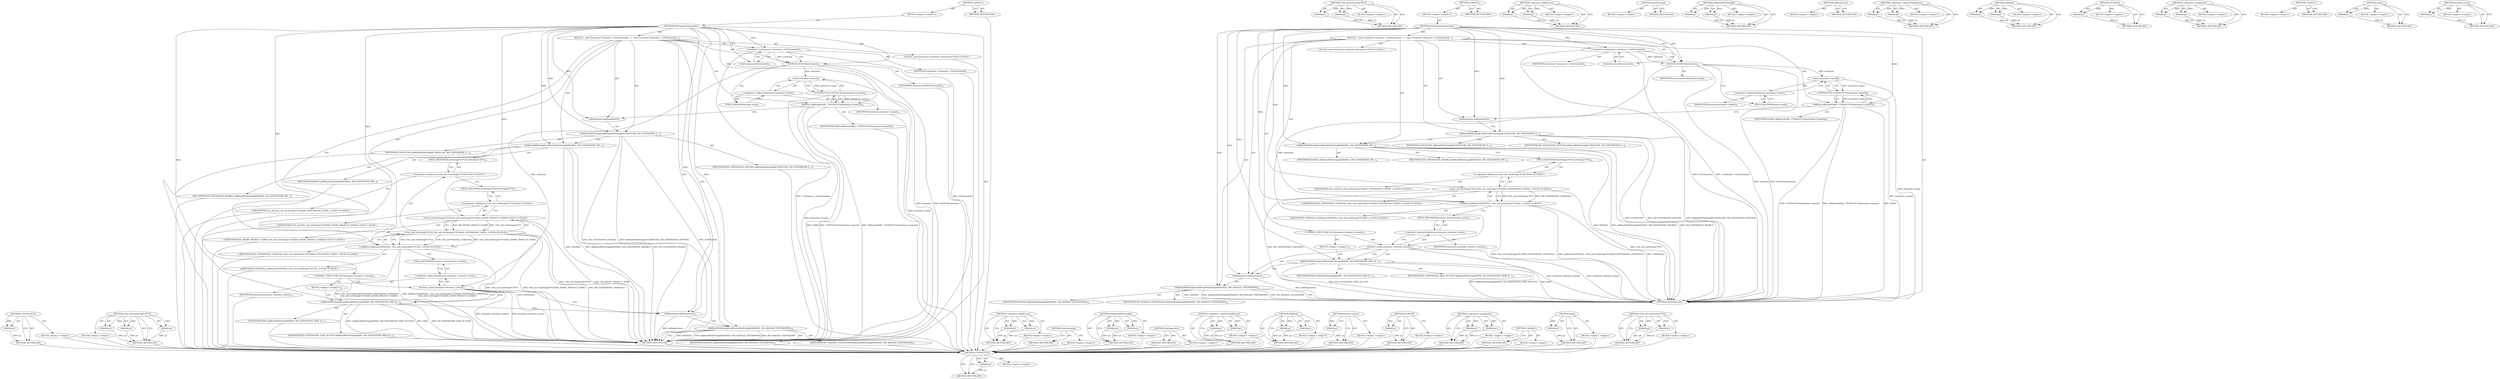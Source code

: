 digraph "browser_action" {
vulnerable_91 [label=<(METHOD,UTF8ToUTF16)>];
vulnerable_92 [label=<(PARAM,p1)>];
vulnerable_93 [label=<(BLOCK,&lt;empty&gt;,&lt;empty&gt;)>];
vulnerable_94 [label=<(METHOD_RETURN,ANY)>];
vulnerable_112 [label=<(METHOD,l10n_util.GetStringFUTF16)>];
vulnerable_113 [label=<(PARAM,p1)>];
vulnerable_114 [label=<(PARAM,p2)>];
vulnerable_115 [label=<(PARAM,p3)>];
vulnerable_116 [label=<(BLOCK,&lt;empty&gt;,&lt;empty&gt;)>];
vulnerable_117 [label=<(METHOD_RETURN,ANY)>];
vulnerable_6 [label=<(METHOD,&lt;global&gt;)<SUB>1</SUB>>];
vulnerable_7 [label=<(BLOCK,&lt;empty&gt;,&lt;empty&gt;)<SUB>1</SUB>>];
vulnerable_8 [label=<(METHOD,InitCommonCommands)<SUB>1</SUB>>];
vulnerable_9 [label=<(BLOCK,{
  const Extension* extension = GetExtension()...,{
  const Extension* extension = GetExtension()...)<SUB>1</SUB>>];
vulnerable_10 [label="<(LOCAL,const Extension* extension: Extension*)<SUB>2</SUB>>"];
vulnerable_11 [label=<(&lt;operator&gt;.assignment,* extension = GetExtension())<SUB>2</SUB>>];
vulnerable_12 [label=<(IDENTIFIER,extension,* extension = GetExtension())<SUB>2</SUB>>];
vulnerable_13 [label=<(GetExtension,GetExtension())<SUB>2</SUB>>];
vulnerable_14 [label=<(DCHECK,DCHECK(extension))<SUB>4</SUB>>];
vulnerable_15 [label=<(IDENTIFIER,extension,DCHECK(extension))<SUB>4</SUB>>];
vulnerable_16 [label=<(AddItem,AddItem(NAME, UTF8ToUTF16(extension-&gt;name())))<SUB>6</SUB>>];
vulnerable_17 [label=<(IDENTIFIER,NAME,AddItem(NAME, UTF8ToUTF16(extension-&gt;name())))<SUB>6</SUB>>];
vulnerable_18 [label=<(UTF8ToUTF16,UTF8ToUTF16(extension-&gt;name()))<SUB>6</SUB>>];
vulnerable_19 [label=<(name,extension-&gt;name())<SUB>6</SUB>>];
vulnerable_20 [label=<(&lt;operator&gt;.indirectFieldAccess,extension-&gt;name)<SUB>6</SUB>>];
vulnerable_21 [label=<(IDENTIFIER,extension,extension-&gt;name())<SUB>6</SUB>>];
vulnerable_22 [label=<(FIELD_IDENTIFIER,name,name)<SUB>6</SUB>>];
vulnerable_23 [label=<(AddSeparator,AddSeparator())<SUB>7</SUB>>];
vulnerable_24 [label=<(AddItemWithStringId,AddItemWithStringId(CONFIGURE, IDS_EXTENSIONS_O...)<SUB>8</SUB>>];
vulnerable_25 [label=<(IDENTIFIER,CONFIGURE,AddItemWithStringId(CONFIGURE, IDS_EXTENSIONS_O...)<SUB>8</SUB>>];
vulnerable_26 [label=<(IDENTIFIER,IDS_EXTENSIONS_OPTIONS,AddItemWithStringId(CONFIGURE, IDS_EXTENSIONS_O...)<SUB>8</SUB>>];
vulnerable_27 [label=<(AddItemWithStringId,AddItemWithStringId(DISABLE, IDS_EXTENSIONS_DIS...)<SUB>9</SUB>>];
vulnerable_28 [label=<(IDENTIFIER,DISABLE,AddItemWithStringId(DISABLE, IDS_EXTENSIONS_DIS...)<SUB>9</SUB>>];
vulnerable_29 [label=<(IDENTIFIER,IDS_EXTENSIONS_DISABLE,AddItemWithStringId(DISABLE, IDS_EXTENSIONS_DIS...)<SUB>9</SUB>>];
vulnerable_30 [label="<(AddItem,AddItem(UNINSTALL, l10n_util::GetStringFUTF16(I...)<SUB>10</SUB>>"];
vulnerable_31 [label="<(IDENTIFIER,UNINSTALL,AddItem(UNINSTALL, l10n_util::GetStringFUTF16(I...)<SUB>10</SUB>>"];
vulnerable_32 [label="<(l10n_util.GetStringFUTF16,l10n_util::GetStringFUTF16(IDS_EXTENSIONS_UNINS...)<SUB>10</SUB>>"];
vulnerable_33 [label="<(&lt;operator&gt;.fieldAccess,l10n_util::GetStringFUTF16)<SUB>10</SUB>>"];
vulnerable_34 [label="<(IDENTIFIER,l10n_util,l10n_util::GetStringFUTF16(IDS_EXTENSIONS_UNINS...)<SUB>10</SUB>>"];
vulnerable_35 [label=<(FIELD_IDENTIFIER,GetStringFUTF16,GetStringFUTF16)<SUB>10</SUB>>];
vulnerable_36 [label="<(IDENTIFIER,IDS_EXTENSIONS_UNINSTALL,l10n_util::GetStringFUTF16(IDS_EXTENSIONS_UNINS...)<SUB>10</SUB>>"];
vulnerable_37 [label="<(l10n_util.GetStringUTF16,l10n_util::GetStringUTF16(IDS_SHORT_PRODUCT_NAME))<SUB>11</SUB>>"];
vulnerable_38 [label="<(&lt;operator&gt;.fieldAccess,l10n_util::GetStringUTF16)<SUB>11</SUB>>"];
vulnerable_39 [label="<(IDENTIFIER,l10n_util,l10n_util::GetStringUTF16(IDS_SHORT_PRODUCT_NAME))<SUB>11</SUB>>"];
vulnerable_40 [label=<(FIELD_IDENTIFIER,GetStringUTF16,GetStringUTF16)<SUB>11</SUB>>];
vulnerable_41 [label="<(IDENTIFIER,IDS_SHORT_PRODUCT_NAME,l10n_util::GetStringUTF16(IDS_SHORT_PRODUCT_NAME))<SUB>11</SUB>>"];
vulnerable_42 [label=<(CONTROL_STRUCTURE,IF,if (extension-&gt;browser_action()))<SUB>12</SUB>>];
vulnerable_43 [label=<(browser_action,extension-&gt;browser_action())<SUB>12</SUB>>];
vulnerable_44 [label=<(&lt;operator&gt;.indirectFieldAccess,extension-&gt;browser_action)<SUB>12</SUB>>];
vulnerable_45 [label=<(IDENTIFIER,extension,extension-&gt;browser_action())<SUB>12</SUB>>];
vulnerable_46 [label=<(FIELD_IDENTIFIER,browser_action,browser_action)<SUB>12</SUB>>];
vulnerable_47 [label=<(BLOCK,&lt;empty&gt;,&lt;empty&gt;)<SUB>13</SUB>>];
vulnerable_48 [label=<(AddItemWithStringId,AddItemWithStringId(HIDE, IDS_EXTENSIONS_HIDE_B...)<SUB>13</SUB>>];
vulnerable_49 [label=<(IDENTIFIER,HIDE,AddItemWithStringId(HIDE, IDS_EXTENSIONS_HIDE_B...)<SUB>13</SUB>>];
vulnerable_50 [label=<(IDENTIFIER,IDS_EXTENSIONS_HIDE_BUTTON,AddItemWithStringId(HIDE, IDS_EXTENSIONS_HIDE_B...)<SUB>13</SUB>>];
vulnerable_51 [label=<(AddSeparator,AddSeparator())<SUB>14</SUB>>];
vulnerable_52 [label=<(AddItemWithStringId,AddItemWithStringId(MANAGE, IDS_MANAGE_EXTENSIONS))<SUB>15</SUB>>];
vulnerable_53 [label=<(IDENTIFIER,MANAGE,AddItemWithStringId(MANAGE, IDS_MANAGE_EXTENSIONS))<SUB>15</SUB>>];
vulnerable_54 [label=<(IDENTIFIER,IDS_MANAGE_EXTENSIONS,AddItemWithStringId(MANAGE, IDS_MANAGE_EXTENSIONS))<SUB>15</SUB>>];
vulnerable_55 [label=<(METHOD_RETURN,void)<SUB>1</SUB>>];
vulnerable_57 [label=<(METHOD_RETURN,ANY)<SUB>1</SUB>>];
vulnerable_118 [label=<(METHOD,&lt;operator&gt;.fieldAccess)>];
vulnerable_119 [label=<(PARAM,p1)>];
vulnerable_120 [label=<(PARAM,p2)>];
vulnerable_121 [label=<(BLOCK,&lt;empty&gt;,&lt;empty&gt;)>];
vulnerable_122 [label=<(METHOD_RETURN,ANY)>];
vulnerable_79 [label=<(METHOD,GetExtension)>];
vulnerable_80 [label=<(BLOCK,&lt;empty&gt;,&lt;empty&gt;)>];
vulnerable_81 [label=<(METHOD_RETURN,ANY)>];
vulnerable_107 [label=<(METHOD,AddItemWithStringId)>];
vulnerable_108 [label=<(PARAM,p1)>];
vulnerable_109 [label=<(PARAM,p2)>];
vulnerable_110 [label=<(BLOCK,&lt;empty&gt;,&lt;empty&gt;)>];
vulnerable_111 [label=<(METHOD_RETURN,ANY)>];
vulnerable_104 [label=<(METHOD,AddSeparator)>];
vulnerable_105 [label=<(BLOCK,&lt;empty&gt;,&lt;empty&gt;)>];
vulnerable_106 [label=<(METHOD_RETURN,ANY)>];
vulnerable_99 [label=<(METHOD,&lt;operator&gt;.indirectFieldAccess)>];
vulnerable_100 [label=<(PARAM,p1)>];
vulnerable_101 [label=<(PARAM,p2)>];
vulnerable_102 [label=<(BLOCK,&lt;empty&gt;,&lt;empty&gt;)>];
vulnerable_103 [label=<(METHOD_RETURN,ANY)>];
vulnerable_86 [label=<(METHOD,AddItem)>];
vulnerable_87 [label=<(PARAM,p1)>];
vulnerable_88 [label=<(PARAM,p2)>];
vulnerable_89 [label=<(BLOCK,&lt;empty&gt;,&lt;empty&gt;)>];
vulnerable_90 [label=<(METHOD_RETURN,ANY)>];
vulnerable_128 [label=<(METHOD,browser_action)>];
vulnerable_129 [label=<(PARAM,p1)>];
vulnerable_130 [label=<(BLOCK,&lt;empty&gt;,&lt;empty&gt;)>];
vulnerable_131 [label=<(METHOD_RETURN,ANY)>];
vulnerable_82 [label=<(METHOD,DCHECK)>];
vulnerable_83 [label=<(PARAM,p1)>];
vulnerable_84 [label=<(BLOCK,&lt;empty&gt;,&lt;empty&gt;)>];
vulnerable_85 [label=<(METHOD_RETURN,ANY)>];
vulnerable_74 [label=<(METHOD,&lt;operator&gt;.assignment)>];
vulnerable_75 [label=<(PARAM,p1)>];
vulnerable_76 [label=<(PARAM,p2)>];
vulnerable_77 [label=<(BLOCK,&lt;empty&gt;,&lt;empty&gt;)>];
vulnerable_78 [label=<(METHOD_RETURN,ANY)>];
vulnerable_68 [label=<(METHOD,&lt;global&gt;)<SUB>1</SUB>>];
vulnerable_69 [label=<(BLOCK,&lt;empty&gt;,&lt;empty&gt;)>];
vulnerable_70 [label=<(METHOD_RETURN,ANY)>];
vulnerable_95 [label=<(METHOD,name)>];
vulnerable_96 [label=<(PARAM,p1)>];
vulnerable_97 [label=<(BLOCK,&lt;empty&gt;,&lt;empty&gt;)>];
vulnerable_98 [label=<(METHOD_RETURN,ANY)>];
vulnerable_123 [label=<(METHOD,l10n_util.GetStringUTF16)>];
vulnerable_124 [label=<(PARAM,p1)>];
vulnerable_125 [label=<(PARAM,p2)>];
vulnerable_126 [label=<(BLOCK,&lt;empty&gt;,&lt;empty&gt;)>];
vulnerable_127 [label=<(METHOD_RETURN,ANY)>];
fixed_86 [label=<(METHOD,UTF8ToUTF16)>];
fixed_87 [label=<(PARAM,p1)>];
fixed_88 [label=<(BLOCK,&lt;empty&gt;,&lt;empty&gt;)>];
fixed_89 [label=<(METHOD_RETURN,ANY)>];
fixed_107 [label=<(METHOD,l10n_util.GetStringUTF16)>];
fixed_108 [label=<(PARAM,p1)>];
fixed_109 [label=<(PARAM,p2)>];
fixed_110 [label=<(BLOCK,&lt;empty&gt;,&lt;empty&gt;)>];
fixed_111 [label=<(METHOD_RETURN,ANY)>];
fixed_6 [label=<(METHOD,&lt;global&gt;)<SUB>1</SUB>>];
fixed_7 [label=<(BLOCK,&lt;empty&gt;,&lt;empty&gt;)<SUB>1</SUB>>];
fixed_8 [label=<(METHOD,InitCommonCommands)<SUB>1</SUB>>];
fixed_9 [label=<(BLOCK,{
  const Extension* extension = GetExtension()...,{
  const Extension* extension = GetExtension()...)<SUB>1</SUB>>];
fixed_10 [label="<(LOCAL,const Extension* extension: Extension*)<SUB>2</SUB>>"];
fixed_11 [label=<(&lt;operator&gt;.assignment,* extension = GetExtension())<SUB>2</SUB>>];
fixed_12 [label=<(IDENTIFIER,extension,* extension = GetExtension())<SUB>2</SUB>>];
fixed_13 [label=<(GetExtension,GetExtension())<SUB>2</SUB>>];
fixed_14 [label=<(DCHECK,DCHECK(extension))<SUB>4</SUB>>];
fixed_15 [label=<(IDENTIFIER,extension,DCHECK(extension))<SUB>4</SUB>>];
fixed_16 [label=<(AddItem,AddItem(NAME, UTF8ToUTF16(extension-&gt;name())))<SUB>6</SUB>>];
fixed_17 [label=<(IDENTIFIER,NAME,AddItem(NAME, UTF8ToUTF16(extension-&gt;name())))<SUB>6</SUB>>];
fixed_18 [label=<(UTF8ToUTF16,UTF8ToUTF16(extension-&gt;name()))<SUB>6</SUB>>];
fixed_19 [label=<(name,extension-&gt;name())<SUB>6</SUB>>];
fixed_20 [label=<(&lt;operator&gt;.indirectFieldAccess,extension-&gt;name)<SUB>6</SUB>>];
fixed_21 [label=<(IDENTIFIER,extension,extension-&gt;name())<SUB>6</SUB>>];
fixed_22 [label=<(FIELD_IDENTIFIER,name,name)<SUB>6</SUB>>];
fixed_23 [label=<(AddSeparator,AddSeparator())<SUB>7</SUB>>];
fixed_24 [label=<(AddItemWithStringId,AddItemWithStringId(CONFIGURE, IDS_EXTENSIONS_O...)<SUB>8</SUB>>];
fixed_25 [label=<(IDENTIFIER,CONFIGURE,AddItemWithStringId(CONFIGURE, IDS_EXTENSIONS_O...)<SUB>8</SUB>>];
fixed_26 [label=<(IDENTIFIER,IDS_EXTENSIONS_OPTIONS,AddItemWithStringId(CONFIGURE, IDS_EXTENSIONS_O...)<SUB>8</SUB>>];
fixed_27 [label=<(AddItemWithStringId,AddItemWithStringId(DISABLE, IDS_EXTENSIONS_DIS...)<SUB>9</SUB>>];
fixed_28 [label=<(IDENTIFIER,DISABLE,AddItemWithStringId(DISABLE, IDS_EXTENSIONS_DIS...)<SUB>9</SUB>>];
fixed_29 [label=<(IDENTIFIER,IDS_EXTENSIONS_DISABLE,AddItemWithStringId(DISABLE, IDS_EXTENSIONS_DIS...)<SUB>9</SUB>>];
fixed_30 [label="<(AddItem,AddItem(UNINSTALL, l10n_util::GetStringUTF16(ID...)<SUB>10</SUB>>"];
fixed_31 [label="<(IDENTIFIER,UNINSTALL,AddItem(UNINSTALL, l10n_util::GetStringUTF16(ID...)<SUB>10</SUB>>"];
fixed_32 [label="<(l10n_util.GetStringUTF16,l10n_util::GetStringUTF16(IDS_EXTENSIONS_UNINST...)<SUB>10</SUB>>"];
fixed_33 [label="<(&lt;operator&gt;.fieldAccess,l10n_util::GetStringUTF16)<SUB>10</SUB>>"];
fixed_34 [label="<(IDENTIFIER,l10n_util,l10n_util::GetStringUTF16(IDS_EXTENSIONS_UNINST...)<SUB>10</SUB>>"];
fixed_35 [label=<(FIELD_IDENTIFIER,GetStringUTF16,GetStringUTF16)<SUB>10</SUB>>];
fixed_36 [label="<(IDENTIFIER,IDS_EXTENSIONS_UNINSTALL,l10n_util::GetStringUTF16(IDS_EXTENSIONS_UNINST...)<SUB>10</SUB>>"];
fixed_37 [label=<(CONTROL_STRUCTURE,IF,if (extension-&gt;browser_action()))<SUB>11</SUB>>];
fixed_38 [label=<(browser_action,extension-&gt;browser_action())<SUB>11</SUB>>];
fixed_39 [label=<(&lt;operator&gt;.indirectFieldAccess,extension-&gt;browser_action)<SUB>11</SUB>>];
fixed_40 [label=<(IDENTIFIER,extension,extension-&gt;browser_action())<SUB>11</SUB>>];
fixed_41 [label=<(FIELD_IDENTIFIER,browser_action,browser_action)<SUB>11</SUB>>];
fixed_42 [label=<(BLOCK,&lt;empty&gt;,&lt;empty&gt;)<SUB>12</SUB>>];
fixed_43 [label=<(AddItemWithStringId,AddItemWithStringId(HIDE, IDS_EXTENSIONS_HIDE_B...)<SUB>12</SUB>>];
fixed_44 [label=<(IDENTIFIER,HIDE,AddItemWithStringId(HIDE, IDS_EXTENSIONS_HIDE_B...)<SUB>12</SUB>>];
fixed_45 [label=<(IDENTIFIER,IDS_EXTENSIONS_HIDE_BUTTON,AddItemWithStringId(HIDE, IDS_EXTENSIONS_HIDE_B...)<SUB>12</SUB>>];
fixed_46 [label=<(AddSeparator,AddSeparator())<SUB>13</SUB>>];
fixed_47 [label=<(AddItemWithStringId,AddItemWithStringId(MANAGE, IDS_MANAGE_EXTENSIONS))<SUB>14</SUB>>];
fixed_48 [label=<(IDENTIFIER,MANAGE,AddItemWithStringId(MANAGE, IDS_MANAGE_EXTENSIONS))<SUB>14</SUB>>];
fixed_49 [label=<(IDENTIFIER,IDS_MANAGE_EXTENSIONS,AddItemWithStringId(MANAGE, IDS_MANAGE_EXTENSIONS))<SUB>14</SUB>>];
fixed_50 [label=<(METHOD_RETURN,void)<SUB>1</SUB>>];
fixed_52 [label=<(METHOD_RETURN,ANY)<SUB>1</SUB>>];
fixed_112 [label=<(METHOD,&lt;operator&gt;.fieldAccess)>];
fixed_113 [label=<(PARAM,p1)>];
fixed_114 [label=<(PARAM,p2)>];
fixed_115 [label=<(BLOCK,&lt;empty&gt;,&lt;empty&gt;)>];
fixed_116 [label=<(METHOD_RETURN,ANY)>];
fixed_74 [label=<(METHOD,GetExtension)>];
fixed_75 [label=<(BLOCK,&lt;empty&gt;,&lt;empty&gt;)>];
fixed_76 [label=<(METHOD_RETURN,ANY)>];
fixed_102 [label=<(METHOD,AddItemWithStringId)>];
fixed_103 [label=<(PARAM,p1)>];
fixed_104 [label=<(PARAM,p2)>];
fixed_105 [label=<(BLOCK,&lt;empty&gt;,&lt;empty&gt;)>];
fixed_106 [label=<(METHOD_RETURN,ANY)>];
fixed_99 [label=<(METHOD,AddSeparator)>];
fixed_100 [label=<(BLOCK,&lt;empty&gt;,&lt;empty&gt;)>];
fixed_101 [label=<(METHOD_RETURN,ANY)>];
fixed_94 [label=<(METHOD,&lt;operator&gt;.indirectFieldAccess)>];
fixed_95 [label=<(PARAM,p1)>];
fixed_96 [label=<(PARAM,p2)>];
fixed_97 [label=<(BLOCK,&lt;empty&gt;,&lt;empty&gt;)>];
fixed_98 [label=<(METHOD_RETURN,ANY)>];
fixed_81 [label=<(METHOD,AddItem)>];
fixed_82 [label=<(PARAM,p1)>];
fixed_83 [label=<(PARAM,p2)>];
fixed_84 [label=<(BLOCK,&lt;empty&gt;,&lt;empty&gt;)>];
fixed_85 [label=<(METHOD_RETURN,ANY)>];
fixed_77 [label=<(METHOD,DCHECK)>];
fixed_78 [label=<(PARAM,p1)>];
fixed_79 [label=<(BLOCK,&lt;empty&gt;,&lt;empty&gt;)>];
fixed_80 [label=<(METHOD_RETURN,ANY)>];
fixed_69 [label=<(METHOD,&lt;operator&gt;.assignment)>];
fixed_70 [label=<(PARAM,p1)>];
fixed_71 [label=<(PARAM,p2)>];
fixed_72 [label=<(BLOCK,&lt;empty&gt;,&lt;empty&gt;)>];
fixed_73 [label=<(METHOD_RETURN,ANY)>];
fixed_63 [label=<(METHOD,&lt;global&gt;)<SUB>1</SUB>>];
fixed_64 [label=<(BLOCK,&lt;empty&gt;,&lt;empty&gt;)>];
fixed_65 [label=<(METHOD_RETURN,ANY)>];
fixed_90 [label=<(METHOD,name)>];
fixed_91 [label=<(PARAM,p1)>];
fixed_92 [label=<(BLOCK,&lt;empty&gt;,&lt;empty&gt;)>];
fixed_93 [label=<(METHOD_RETURN,ANY)>];
fixed_117 [label=<(METHOD,browser_action)>];
fixed_118 [label=<(PARAM,p1)>];
fixed_119 [label=<(BLOCK,&lt;empty&gt;,&lt;empty&gt;)>];
fixed_120 [label=<(METHOD_RETURN,ANY)>];
vulnerable_91 -> vulnerable_92  [key=0, label="AST: "];
vulnerable_91 -> vulnerable_92  [key=1, label="DDG: "];
vulnerable_91 -> vulnerable_93  [key=0, label="AST: "];
vulnerable_91 -> vulnerable_94  [key=0, label="AST: "];
vulnerable_91 -> vulnerable_94  [key=1, label="CFG: "];
vulnerable_92 -> vulnerable_94  [key=0, label="DDG: p1"];
vulnerable_93 -> fixed_86  [key=0];
vulnerable_94 -> fixed_86  [key=0];
vulnerable_112 -> vulnerable_113  [key=0, label="AST: "];
vulnerable_112 -> vulnerable_113  [key=1, label="DDG: "];
vulnerable_112 -> vulnerable_116  [key=0, label="AST: "];
vulnerable_112 -> vulnerable_114  [key=0, label="AST: "];
vulnerable_112 -> vulnerable_114  [key=1, label="DDG: "];
vulnerable_112 -> vulnerable_117  [key=0, label="AST: "];
vulnerable_112 -> vulnerable_117  [key=1, label="CFG: "];
vulnerable_112 -> vulnerable_115  [key=0, label="AST: "];
vulnerable_112 -> vulnerable_115  [key=1, label="DDG: "];
vulnerable_113 -> vulnerable_117  [key=0, label="DDG: p1"];
vulnerable_114 -> vulnerable_117  [key=0, label="DDG: p2"];
vulnerable_115 -> vulnerable_117  [key=0, label="DDG: p3"];
vulnerable_116 -> fixed_86  [key=0];
vulnerable_117 -> fixed_86  [key=0];
vulnerable_6 -> vulnerable_7  [key=0, label="AST: "];
vulnerable_6 -> vulnerable_57  [key=0, label="AST: "];
vulnerable_6 -> vulnerable_57  [key=1, label="CFG: "];
vulnerable_7 -> vulnerable_8  [key=0, label="AST: "];
vulnerable_8 -> vulnerable_9  [key=0, label="AST: "];
vulnerable_8 -> vulnerable_55  [key=0, label="AST: "];
vulnerable_8 -> vulnerable_13  [key=0, label="CFG: "];
vulnerable_8 -> vulnerable_11  [key=0, label="DDG: "];
vulnerable_8 -> vulnerable_23  [key=0, label="DDG: "];
vulnerable_8 -> vulnerable_51  [key=0, label="DDG: "];
vulnerable_8 -> vulnerable_14  [key=0, label="DDG: "];
vulnerable_8 -> vulnerable_16  [key=0, label="DDG: "];
vulnerable_8 -> vulnerable_24  [key=0, label="DDG: "];
vulnerable_8 -> vulnerable_27  [key=0, label="DDG: "];
vulnerable_8 -> vulnerable_30  [key=0, label="DDG: "];
vulnerable_8 -> vulnerable_52  [key=0, label="DDG: "];
vulnerable_8 -> vulnerable_32  [key=0, label="DDG: "];
vulnerable_8 -> vulnerable_37  [key=0, label="DDG: "];
vulnerable_8 -> vulnerable_48  [key=0, label="DDG: "];
vulnerable_9 -> vulnerable_10  [key=0, label="AST: "];
vulnerable_9 -> vulnerable_11  [key=0, label="AST: "];
vulnerable_9 -> vulnerable_14  [key=0, label="AST: "];
vulnerable_9 -> vulnerable_16  [key=0, label="AST: "];
vulnerable_9 -> vulnerable_23  [key=0, label="AST: "];
vulnerable_9 -> vulnerable_24  [key=0, label="AST: "];
vulnerable_9 -> vulnerable_27  [key=0, label="AST: "];
vulnerable_9 -> vulnerable_30  [key=0, label="AST: "];
vulnerable_9 -> vulnerable_42  [key=0, label="AST: "];
vulnerable_9 -> vulnerable_51  [key=0, label="AST: "];
vulnerable_9 -> vulnerable_52  [key=0, label="AST: "];
vulnerable_10 -> fixed_86  [key=0];
vulnerable_11 -> vulnerable_12  [key=0, label="AST: "];
vulnerable_11 -> vulnerable_13  [key=0, label="AST: "];
vulnerable_11 -> vulnerable_14  [key=0, label="CFG: "];
vulnerable_11 -> vulnerable_14  [key=1, label="DDG: extension"];
vulnerable_11 -> vulnerable_55  [key=0, label="DDG: GetExtension()"];
vulnerable_11 -> vulnerable_55  [key=1, label="DDG: * extension = GetExtension()"];
vulnerable_12 -> fixed_86  [key=0];
vulnerable_13 -> vulnerable_11  [key=0, label="CFG: "];
vulnerable_14 -> vulnerable_15  [key=0, label="AST: "];
vulnerable_14 -> vulnerable_22  [key=0, label="CFG: "];
vulnerable_14 -> vulnerable_55  [key=0, label="DDG: extension"];
vulnerable_14 -> vulnerable_55  [key=1, label="DDG: DCHECK(extension)"];
vulnerable_14 -> vulnerable_43  [key=0, label="DDG: extension"];
vulnerable_14 -> vulnerable_19  [key=0, label="DDG: extension"];
vulnerable_15 -> fixed_86  [key=0];
vulnerable_16 -> vulnerable_17  [key=0, label="AST: "];
vulnerable_16 -> vulnerable_18  [key=0, label="AST: "];
vulnerable_16 -> vulnerable_23  [key=0, label="CFG: "];
vulnerable_16 -> vulnerable_55  [key=0, label="DDG: UTF8ToUTF16(extension-&gt;name())"];
vulnerable_16 -> vulnerable_55  [key=1, label="DDG: AddItem(NAME, UTF8ToUTF16(extension-&gt;name()))"];
vulnerable_16 -> vulnerable_55  [key=2, label="DDG: NAME"];
vulnerable_17 -> fixed_86  [key=0];
vulnerable_18 -> vulnerable_19  [key=0, label="AST: "];
vulnerable_18 -> vulnerable_16  [key=0, label="CFG: "];
vulnerable_18 -> vulnerable_16  [key=1, label="DDG: extension-&gt;name()"];
vulnerable_18 -> vulnerable_55  [key=0, label="DDG: extension-&gt;name()"];
vulnerable_19 -> vulnerable_20  [key=0, label="AST: "];
vulnerable_19 -> vulnerable_18  [key=0, label="CFG: "];
vulnerable_19 -> vulnerable_18  [key=1, label="DDG: extension-&gt;name"];
vulnerable_19 -> vulnerable_55  [key=0, label="DDG: extension-&gt;name"];
vulnerable_20 -> vulnerable_21  [key=0, label="AST: "];
vulnerable_20 -> vulnerable_22  [key=0, label="AST: "];
vulnerable_20 -> vulnerable_19  [key=0, label="CFG: "];
vulnerable_21 -> fixed_86  [key=0];
vulnerable_22 -> vulnerable_20  [key=0, label="CFG: "];
vulnerable_23 -> vulnerable_24  [key=0, label="CFG: "];
vulnerable_24 -> vulnerable_25  [key=0, label="AST: "];
vulnerable_24 -> vulnerable_26  [key=0, label="AST: "];
vulnerable_24 -> vulnerable_27  [key=0, label="CFG: "];
vulnerable_24 -> vulnerable_55  [key=0, label="DDG: IDS_EXTENSIONS_OPTIONS"];
vulnerable_24 -> vulnerable_55  [key=1, label="DDG: AddItemWithStringId(CONFIGURE, IDS_EXTENSIONS_OPTIONS)"];
vulnerable_24 -> vulnerable_55  [key=2, label="DDG: CONFIGURE"];
vulnerable_25 -> fixed_86  [key=0];
vulnerable_26 -> fixed_86  [key=0];
vulnerable_27 -> vulnerable_28  [key=0, label="AST: "];
vulnerable_27 -> vulnerable_29  [key=0, label="AST: "];
vulnerable_27 -> vulnerable_35  [key=0, label="CFG: "];
vulnerable_27 -> vulnerable_55  [key=0, label="DDG: DISABLE"];
vulnerable_27 -> vulnerable_55  [key=1, label="DDG: AddItemWithStringId(DISABLE, IDS_EXTENSIONS_DISABLE)"];
vulnerable_27 -> vulnerable_55  [key=2, label="DDG: IDS_EXTENSIONS_DISABLE"];
vulnerable_28 -> fixed_86  [key=0];
vulnerable_29 -> fixed_86  [key=0];
vulnerable_30 -> vulnerable_31  [key=0, label="AST: "];
vulnerable_30 -> vulnerable_32  [key=0, label="AST: "];
vulnerable_30 -> vulnerable_46  [key=0, label="CFG: "];
vulnerable_30 -> vulnerable_55  [key=0, label="DDG: l10n_util::GetStringFUTF16(IDS_EXTENSIONS_UNINSTALL,
      l10n_util::GetStringUTF16(IDS_SHORT_PRODUCT_NAME))"];
vulnerable_30 -> vulnerable_55  [key=1, label="DDG: AddItem(UNINSTALL, l10n_util::GetStringFUTF16(IDS_EXTENSIONS_UNINSTALL,
      l10n_util::GetStringUTF16(IDS_SHORT_PRODUCT_NAME)))"];
vulnerable_30 -> vulnerable_55  [key=2, label="DDG: UNINSTALL"];
vulnerable_31 -> fixed_86  [key=0];
vulnerable_32 -> vulnerable_33  [key=0, label="AST: "];
vulnerable_32 -> vulnerable_36  [key=0, label="AST: "];
vulnerable_32 -> vulnerable_37  [key=0, label="AST: "];
vulnerable_32 -> vulnerable_30  [key=0, label="CFG: "];
vulnerable_32 -> vulnerable_30  [key=1, label="DDG: l10n_util::GetStringFUTF16"];
vulnerable_32 -> vulnerable_30  [key=2, label="DDG: IDS_EXTENSIONS_UNINSTALL"];
vulnerable_32 -> vulnerable_30  [key=3, label="DDG: l10n_util::GetStringUTF16(IDS_SHORT_PRODUCT_NAME)"];
vulnerable_32 -> vulnerable_55  [key=0, label="DDG: l10n_util::GetStringFUTF16"];
vulnerable_32 -> vulnerable_55  [key=1, label="DDG: l10n_util::GetStringUTF16(IDS_SHORT_PRODUCT_NAME)"];
vulnerable_32 -> vulnerable_55  [key=2, label="DDG: IDS_EXTENSIONS_UNINSTALL"];
vulnerable_33 -> vulnerable_34  [key=0, label="AST: "];
vulnerable_33 -> vulnerable_35  [key=0, label="AST: "];
vulnerable_33 -> vulnerable_40  [key=0, label="CFG: "];
vulnerable_34 -> fixed_86  [key=0];
vulnerable_35 -> vulnerable_33  [key=0, label="CFG: "];
vulnerable_36 -> fixed_86  [key=0];
vulnerable_37 -> vulnerable_38  [key=0, label="AST: "];
vulnerable_37 -> vulnerable_41  [key=0, label="AST: "];
vulnerable_37 -> vulnerable_32  [key=0, label="CFG: "];
vulnerable_37 -> vulnerable_32  [key=1, label="DDG: l10n_util::GetStringUTF16"];
vulnerable_37 -> vulnerable_32  [key=2, label="DDG: IDS_SHORT_PRODUCT_NAME"];
vulnerable_37 -> vulnerable_55  [key=0, label="DDG: l10n_util::GetStringUTF16"];
vulnerable_37 -> vulnerable_55  [key=1, label="DDG: IDS_SHORT_PRODUCT_NAME"];
vulnerable_38 -> vulnerable_39  [key=0, label="AST: "];
vulnerable_38 -> vulnerable_40  [key=0, label="AST: "];
vulnerable_38 -> vulnerable_37  [key=0, label="CFG: "];
vulnerable_39 -> fixed_86  [key=0];
vulnerable_40 -> vulnerable_38  [key=0, label="CFG: "];
vulnerable_41 -> fixed_86  [key=0];
vulnerable_42 -> vulnerable_43  [key=0, label="AST: "];
vulnerable_42 -> vulnerable_47  [key=0, label="AST: "];
vulnerable_43 -> vulnerable_44  [key=0, label="AST: "];
vulnerable_43 -> vulnerable_51  [key=0, label="CFG: "];
vulnerable_43 -> vulnerable_48  [key=0, label="CFG: "];
vulnerable_43 -> vulnerable_48  [key=1, label="CDG: "];
vulnerable_43 -> vulnerable_55  [key=0, label="DDG: extension-&gt;browser_action"];
vulnerable_43 -> vulnerable_55  [key=1, label="DDG: extension-&gt;browser_action()"];
vulnerable_44 -> vulnerable_45  [key=0, label="AST: "];
vulnerable_44 -> vulnerable_46  [key=0, label="AST: "];
vulnerable_44 -> vulnerable_43  [key=0, label="CFG: "];
vulnerable_45 -> fixed_86  [key=0];
vulnerable_46 -> vulnerable_44  [key=0, label="CFG: "];
vulnerable_47 -> vulnerable_48  [key=0, label="AST: "];
vulnerable_48 -> vulnerable_49  [key=0, label="AST: "];
vulnerable_48 -> vulnerable_50  [key=0, label="AST: "];
vulnerable_48 -> vulnerable_51  [key=0, label="CFG: "];
vulnerable_48 -> vulnerable_55  [key=0, label="DDG: IDS_EXTENSIONS_HIDE_BUTTON"];
vulnerable_48 -> vulnerable_55  [key=1, label="DDG: AddItemWithStringId(HIDE, IDS_EXTENSIONS_HIDE_BUTTON)"];
vulnerable_48 -> vulnerable_55  [key=2, label="DDG: HIDE"];
vulnerable_49 -> fixed_86  [key=0];
vulnerable_50 -> fixed_86  [key=0];
vulnerable_51 -> vulnerable_52  [key=0, label="CFG: "];
vulnerable_51 -> vulnerable_55  [key=0, label="DDG: AddSeparator()"];
vulnerable_52 -> vulnerable_53  [key=0, label="AST: "];
vulnerable_52 -> vulnerable_54  [key=0, label="AST: "];
vulnerable_52 -> vulnerable_55  [key=0, label="CFG: "];
vulnerable_52 -> vulnerable_55  [key=1, label="DDG: MANAGE"];
vulnerable_52 -> vulnerable_55  [key=2, label="DDG: AddItemWithStringId(MANAGE, IDS_MANAGE_EXTENSIONS)"];
vulnerable_52 -> vulnerable_55  [key=3, label="DDG: IDS_MANAGE_EXTENSIONS"];
vulnerable_53 -> fixed_86  [key=0];
vulnerable_54 -> fixed_86  [key=0];
vulnerable_55 -> fixed_86  [key=0];
vulnerable_57 -> fixed_86  [key=0];
vulnerable_118 -> vulnerable_119  [key=0, label="AST: "];
vulnerable_118 -> vulnerable_119  [key=1, label="DDG: "];
vulnerable_118 -> vulnerable_121  [key=0, label="AST: "];
vulnerable_118 -> vulnerable_120  [key=0, label="AST: "];
vulnerable_118 -> vulnerable_120  [key=1, label="DDG: "];
vulnerable_118 -> vulnerable_122  [key=0, label="AST: "];
vulnerable_118 -> vulnerable_122  [key=1, label="CFG: "];
vulnerable_119 -> vulnerable_122  [key=0, label="DDG: p1"];
vulnerable_120 -> vulnerable_122  [key=0, label="DDG: p2"];
vulnerable_121 -> fixed_86  [key=0];
vulnerable_122 -> fixed_86  [key=0];
vulnerable_79 -> vulnerable_80  [key=0, label="AST: "];
vulnerable_79 -> vulnerable_81  [key=0, label="AST: "];
vulnerable_79 -> vulnerable_81  [key=1, label="CFG: "];
vulnerable_80 -> fixed_86  [key=0];
vulnerable_81 -> fixed_86  [key=0];
vulnerable_107 -> vulnerable_108  [key=0, label="AST: "];
vulnerable_107 -> vulnerable_108  [key=1, label="DDG: "];
vulnerable_107 -> vulnerable_110  [key=0, label="AST: "];
vulnerable_107 -> vulnerable_109  [key=0, label="AST: "];
vulnerable_107 -> vulnerable_109  [key=1, label="DDG: "];
vulnerable_107 -> vulnerable_111  [key=0, label="AST: "];
vulnerable_107 -> vulnerable_111  [key=1, label="CFG: "];
vulnerable_108 -> vulnerable_111  [key=0, label="DDG: p1"];
vulnerable_109 -> vulnerable_111  [key=0, label="DDG: p2"];
vulnerable_110 -> fixed_86  [key=0];
vulnerable_111 -> fixed_86  [key=0];
vulnerable_104 -> vulnerable_105  [key=0, label="AST: "];
vulnerable_104 -> vulnerable_106  [key=0, label="AST: "];
vulnerable_104 -> vulnerable_106  [key=1, label="CFG: "];
vulnerable_105 -> fixed_86  [key=0];
vulnerable_106 -> fixed_86  [key=0];
vulnerable_99 -> vulnerable_100  [key=0, label="AST: "];
vulnerable_99 -> vulnerable_100  [key=1, label="DDG: "];
vulnerable_99 -> vulnerable_102  [key=0, label="AST: "];
vulnerable_99 -> vulnerable_101  [key=0, label="AST: "];
vulnerable_99 -> vulnerable_101  [key=1, label="DDG: "];
vulnerable_99 -> vulnerable_103  [key=0, label="AST: "];
vulnerable_99 -> vulnerable_103  [key=1, label="CFG: "];
vulnerable_100 -> vulnerable_103  [key=0, label="DDG: p1"];
vulnerable_101 -> vulnerable_103  [key=0, label="DDG: p2"];
vulnerable_102 -> fixed_86  [key=0];
vulnerable_103 -> fixed_86  [key=0];
vulnerable_86 -> vulnerable_87  [key=0, label="AST: "];
vulnerable_86 -> vulnerable_87  [key=1, label="DDG: "];
vulnerable_86 -> vulnerable_89  [key=0, label="AST: "];
vulnerable_86 -> vulnerable_88  [key=0, label="AST: "];
vulnerable_86 -> vulnerable_88  [key=1, label="DDG: "];
vulnerable_86 -> vulnerable_90  [key=0, label="AST: "];
vulnerable_86 -> vulnerable_90  [key=1, label="CFG: "];
vulnerable_87 -> vulnerable_90  [key=0, label="DDG: p1"];
vulnerable_88 -> vulnerable_90  [key=0, label="DDG: p2"];
vulnerable_89 -> fixed_86  [key=0];
vulnerable_90 -> fixed_86  [key=0];
vulnerable_128 -> vulnerable_129  [key=0, label="AST: "];
vulnerable_128 -> vulnerable_129  [key=1, label="DDG: "];
vulnerable_128 -> vulnerable_130  [key=0, label="AST: "];
vulnerable_128 -> vulnerable_131  [key=0, label="AST: "];
vulnerable_128 -> vulnerable_131  [key=1, label="CFG: "];
vulnerable_129 -> vulnerable_131  [key=0, label="DDG: p1"];
vulnerable_130 -> fixed_86  [key=0];
vulnerable_131 -> fixed_86  [key=0];
vulnerable_82 -> vulnerable_83  [key=0, label="AST: "];
vulnerable_82 -> vulnerable_83  [key=1, label="DDG: "];
vulnerable_82 -> vulnerable_84  [key=0, label="AST: "];
vulnerable_82 -> vulnerable_85  [key=0, label="AST: "];
vulnerable_82 -> vulnerable_85  [key=1, label="CFG: "];
vulnerable_83 -> vulnerable_85  [key=0, label="DDG: p1"];
vulnerable_84 -> fixed_86  [key=0];
vulnerable_85 -> fixed_86  [key=0];
vulnerable_74 -> vulnerable_75  [key=0, label="AST: "];
vulnerable_74 -> vulnerable_75  [key=1, label="DDG: "];
vulnerable_74 -> vulnerable_77  [key=0, label="AST: "];
vulnerable_74 -> vulnerable_76  [key=0, label="AST: "];
vulnerable_74 -> vulnerable_76  [key=1, label="DDG: "];
vulnerable_74 -> vulnerable_78  [key=0, label="AST: "];
vulnerable_74 -> vulnerable_78  [key=1, label="CFG: "];
vulnerable_75 -> vulnerable_78  [key=0, label="DDG: p1"];
vulnerable_76 -> vulnerable_78  [key=0, label="DDG: p2"];
vulnerable_77 -> fixed_86  [key=0];
vulnerable_78 -> fixed_86  [key=0];
vulnerable_68 -> vulnerable_69  [key=0, label="AST: "];
vulnerable_68 -> vulnerable_70  [key=0, label="AST: "];
vulnerable_68 -> vulnerable_70  [key=1, label="CFG: "];
vulnerable_69 -> fixed_86  [key=0];
vulnerable_70 -> fixed_86  [key=0];
vulnerable_95 -> vulnerable_96  [key=0, label="AST: "];
vulnerable_95 -> vulnerable_96  [key=1, label="DDG: "];
vulnerable_95 -> vulnerable_97  [key=0, label="AST: "];
vulnerable_95 -> vulnerable_98  [key=0, label="AST: "];
vulnerable_95 -> vulnerable_98  [key=1, label="CFG: "];
vulnerable_96 -> vulnerable_98  [key=0, label="DDG: p1"];
vulnerable_97 -> fixed_86  [key=0];
vulnerable_98 -> fixed_86  [key=0];
vulnerable_123 -> vulnerable_124  [key=0, label="AST: "];
vulnerable_123 -> vulnerable_124  [key=1, label="DDG: "];
vulnerable_123 -> vulnerable_126  [key=0, label="AST: "];
vulnerable_123 -> vulnerable_125  [key=0, label="AST: "];
vulnerable_123 -> vulnerable_125  [key=1, label="DDG: "];
vulnerable_123 -> vulnerable_127  [key=0, label="AST: "];
vulnerable_123 -> vulnerable_127  [key=1, label="CFG: "];
vulnerable_124 -> vulnerable_127  [key=0, label="DDG: p1"];
vulnerable_125 -> vulnerable_127  [key=0, label="DDG: p2"];
vulnerable_126 -> fixed_86  [key=0];
vulnerable_127 -> fixed_86  [key=0];
fixed_86 -> fixed_87  [key=0, label="AST: "];
fixed_86 -> fixed_87  [key=1, label="DDG: "];
fixed_86 -> fixed_88  [key=0, label="AST: "];
fixed_86 -> fixed_89  [key=0, label="AST: "];
fixed_86 -> fixed_89  [key=1, label="CFG: "];
fixed_87 -> fixed_89  [key=0, label="DDG: p1"];
fixed_107 -> fixed_108  [key=0, label="AST: "];
fixed_107 -> fixed_108  [key=1, label="DDG: "];
fixed_107 -> fixed_110  [key=0, label="AST: "];
fixed_107 -> fixed_109  [key=0, label="AST: "];
fixed_107 -> fixed_109  [key=1, label="DDG: "];
fixed_107 -> fixed_111  [key=0, label="AST: "];
fixed_107 -> fixed_111  [key=1, label="CFG: "];
fixed_108 -> fixed_111  [key=0, label="DDG: p1"];
fixed_109 -> fixed_111  [key=0, label="DDG: p2"];
fixed_6 -> fixed_7  [key=0, label="AST: "];
fixed_6 -> fixed_52  [key=0, label="AST: "];
fixed_6 -> fixed_52  [key=1, label="CFG: "];
fixed_7 -> fixed_8  [key=0, label="AST: "];
fixed_8 -> fixed_9  [key=0, label="AST: "];
fixed_8 -> fixed_50  [key=0, label="AST: "];
fixed_8 -> fixed_13  [key=0, label="CFG: "];
fixed_8 -> fixed_11  [key=0, label="DDG: "];
fixed_8 -> fixed_23  [key=0, label="DDG: "];
fixed_8 -> fixed_46  [key=0, label="DDG: "];
fixed_8 -> fixed_14  [key=0, label="DDG: "];
fixed_8 -> fixed_16  [key=0, label="DDG: "];
fixed_8 -> fixed_24  [key=0, label="DDG: "];
fixed_8 -> fixed_27  [key=0, label="DDG: "];
fixed_8 -> fixed_30  [key=0, label="DDG: "];
fixed_8 -> fixed_47  [key=0, label="DDG: "];
fixed_8 -> fixed_32  [key=0, label="DDG: "];
fixed_8 -> fixed_43  [key=0, label="DDG: "];
fixed_9 -> fixed_10  [key=0, label="AST: "];
fixed_9 -> fixed_11  [key=0, label="AST: "];
fixed_9 -> fixed_14  [key=0, label="AST: "];
fixed_9 -> fixed_16  [key=0, label="AST: "];
fixed_9 -> fixed_23  [key=0, label="AST: "];
fixed_9 -> fixed_24  [key=0, label="AST: "];
fixed_9 -> fixed_27  [key=0, label="AST: "];
fixed_9 -> fixed_30  [key=0, label="AST: "];
fixed_9 -> fixed_37  [key=0, label="AST: "];
fixed_9 -> fixed_46  [key=0, label="AST: "];
fixed_9 -> fixed_47  [key=0, label="AST: "];
fixed_11 -> fixed_12  [key=0, label="AST: "];
fixed_11 -> fixed_13  [key=0, label="AST: "];
fixed_11 -> fixed_14  [key=0, label="CFG: "];
fixed_11 -> fixed_14  [key=1, label="DDG: extension"];
fixed_11 -> fixed_50  [key=0, label="DDG: GetExtension()"];
fixed_11 -> fixed_50  [key=1, label="DDG: * extension = GetExtension()"];
fixed_13 -> fixed_11  [key=0, label="CFG: "];
fixed_14 -> fixed_15  [key=0, label="AST: "];
fixed_14 -> fixed_22  [key=0, label="CFG: "];
fixed_14 -> fixed_50  [key=0, label="DDG: extension"];
fixed_14 -> fixed_50  [key=1, label="DDG: DCHECK(extension)"];
fixed_14 -> fixed_38  [key=0, label="DDG: extension"];
fixed_14 -> fixed_19  [key=0, label="DDG: extension"];
fixed_16 -> fixed_17  [key=0, label="AST: "];
fixed_16 -> fixed_18  [key=0, label="AST: "];
fixed_16 -> fixed_23  [key=0, label="CFG: "];
fixed_16 -> fixed_50  [key=0, label="DDG: UTF8ToUTF16(extension-&gt;name())"];
fixed_16 -> fixed_50  [key=1, label="DDG: AddItem(NAME, UTF8ToUTF16(extension-&gt;name()))"];
fixed_16 -> fixed_50  [key=2, label="DDG: NAME"];
fixed_18 -> fixed_19  [key=0, label="AST: "];
fixed_18 -> fixed_16  [key=0, label="CFG: "];
fixed_18 -> fixed_16  [key=1, label="DDG: extension-&gt;name()"];
fixed_18 -> fixed_50  [key=0, label="DDG: extension-&gt;name()"];
fixed_19 -> fixed_20  [key=0, label="AST: "];
fixed_19 -> fixed_18  [key=0, label="CFG: "];
fixed_19 -> fixed_18  [key=1, label="DDG: extension-&gt;name"];
fixed_19 -> fixed_50  [key=0, label="DDG: extension-&gt;name"];
fixed_20 -> fixed_21  [key=0, label="AST: "];
fixed_20 -> fixed_22  [key=0, label="AST: "];
fixed_20 -> fixed_19  [key=0, label="CFG: "];
fixed_22 -> fixed_20  [key=0, label="CFG: "];
fixed_23 -> fixed_24  [key=0, label="CFG: "];
fixed_24 -> fixed_25  [key=0, label="AST: "];
fixed_24 -> fixed_26  [key=0, label="AST: "];
fixed_24 -> fixed_27  [key=0, label="CFG: "];
fixed_24 -> fixed_50  [key=0, label="DDG: IDS_EXTENSIONS_OPTIONS"];
fixed_24 -> fixed_50  [key=1, label="DDG: AddItemWithStringId(CONFIGURE, IDS_EXTENSIONS_OPTIONS)"];
fixed_24 -> fixed_50  [key=2, label="DDG: CONFIGURE"];
fixed_27 -> fixed_28  [key=0, label="AST: "];
fixed_27 -> fixed_29  [key=0, label="AST: "];
fixed_27 -> fixed_35  [key=0, label="CFG: "];
fixed_27 -> fixed_50  [key=0, label="DDG: DISABLE"];
fixed_27 -> fixed_50  [key=1, label="DDG: AddItemWithStringId(DISABLE, IDS_EXTENSIONS_DISABLE)"];
fixed_27 -> fixed_50  [key=2, label="DDG: IDS_EXTENSIONS_DISABLE"];
fixed_30 -> fixed_31  [key=0, label="AST: "];
fixed_30 -> fixed_32  [key=0, label="AST: "];
fixed_30 -> fixed_41  [key=0, label="CFG: "];
fixed_30 -> fixed_50  [key=0, label="DDG: l10n_util::GetStringUTF16(IDS_EXTENSIONS_UNINSTALL)"];
fixed_30 -> fixed_50  [key=1, label="DDG: AddItem(UNINSTALL, l10n_util::GetStringUTF16(IDS_EXTENSIONS_UNINSTALL))"];
fixed_30 -> fixed_50  [key=2, label="DDG: UNINSTALL"];
fixed_32 -> fixed_33  [key=0, label="AST: "];
fixed_32 -> fixed_36  [key=0, label="AST: "];
fixed_32 -> fixed_30  [key=0, label="CFG: "];
fixed_32 -> fixed_30  [key=1, label="DDG: l10n_util::GetStringUTF16"];
fixed_32 -> fixed_30  [key=2, label="DDG: IDS_EXTENSIONS_UNINSTALL"];
fixed_32 -> fixed_50  [key=0, label="DDG: l10n_util::GetStringUTF16"];
fixed_32 -> fixed_50  [key=1, label="DDG: IDS_EXTENSIONS_UNINSTALL"];
fixed_33 -> fixed_34  [key=0, label="AST: "];
fixed_33 -> fixed_35  [key=0, label="AST: "];
fixed_33 -> fixed_32  [key=0, label="CFG: "];
fixed_35 -> fixed_33  [key=0, label="CFG: "];
fixed_37 -> fixed_38  [key=0, label="AST: "];
fixed_37 -> fixed_42  [key=0, label="AST: "];
fixed_38 -> fixed_39  [key=0, label="AST: "];
fixed_38 -> fixed_46  [key=0, label="CFG: "];
fixed_38 -> fixed_43  [key=0, label="CFG: "];
fixed_38 -> fixed_43  [key=1, label="CDG: "];
fixed_38 -> fixed_50  [key=0, label="DDG: extension-&gt;browser_action"];
fixed_38 -> fixed_50  [key=1, label="DDG: extension-&gt;browser_action()"];
fixed_39 -> fixed_40  [key=0, label="AST: "];
fixed_39 -> fixed_41  [key=0, label="AST: "];
fixed_39 -> fixed_38  [key=0, label="CFG: "];
fixed_41 -> fixed_39  [key=0, label="CFG: "];
fixed_42 -> fixed_43  [key=0, label="AST: "];
fixed_43 -> fixed_44  [key=0, label="AST: "];
fixed_43 -> fixed_45  [key=0, label="AST: "];
fixed_43 -> fixed_46  [key=0, label="CFG: "];
fixed_43 -> fixed_50  [key=0, label="DDG: IDS_EXTENSIONS_HIDE_BUTTON"];
fixed_43 -> fixed_50  [key=1, label="DDG: AddItemWithStringId(HIDE, IDS_EXTENSIONS_HIDE_BUTTON)"];
fixed_43 -> fixed_50  [key=2, label="DDG: HIDE"];
fixed_46 -> fixed_47  [key=0, label="CFG: "];
fixed_46 -> fixed_50  [key=0, label="DDG: AddSeparator()"];
fixed_47 -> fixed_48  [key=0, label="AST: "];
fixed_47 -> fixed_49  [key=0, label="AST: "];
fixed_47 -> fixed_50  [key=0, label="CFG: "];
fixed_47 -> fixed_50  [key=1, label="DDG: MANAGE"];
fixed_47 -> fixed_50  [key=2, label="DDG: AddItemWithStringId(MANAGE, IDS_MANAGE_EXTENSIONS)"];
fixed_47 -> fixed_50  [key=3, label="DDG: IDS_MANAGE_EXTENSIONS"];
fixed_112 -> fixed_113  [key=0, label="AST: "];
fixed_112 -> fixed_113  [key=1, label="DDG: "];
fixed_112 -> fixed_115  [key=0, label="AST: "];
fixed_112 -> fixed_114  [key=0, label="AST: "];
fixed_112 -> fixed_114  [key=1, label="DDG: "];
fixed_112 -> fixed_116  [key=0, label="AST: "];
fixed_112 -> fixed_116  [key=1, label="CFG: "];
fixed_113 -> fixed_116  [key=0, label="DDG: p1"];
fixed_114 -> fixed_116  [key=0, label="DDG: p2"];
fixed_74 -> fixed_75  [key=0, label="AST: "];
fixed_74 -> fixed_76  [key=0, label="AST: "];
fixed_74 -> fixed_76  [key=1, label="CFG: "];
fixed_102 -> fixed_103  [key=0, label="AST: "];
fixed_102 -> fixed_103  [key=1, label="DDG: "];
fixed_102 -> fixed_105  [key=0, label="AST: "];
fixed_102 -> fixed_104  [key=0, label="AST: "];
fixed_102 -> fixed_104  [key=1, label="DDG: "];
fixed_102 -> fixed_106  [key=0, label="AST: "];
fixed_102 -> fixed_106  [key=1, label="CFG: "];
fixed_103 -> fixed_106  [key=0, label="DDG: p1"];
fixed_104 -> fixed_106  [key=0, label="DDG: p2"];
fixed_99 -> fixed_100  [key=0, label="AST: "];
fixed_99 -> fixed_101  [key=0, label="AST: "];
fixed_99 -> fixed_101  [key=1, label="CFG: "];
fixed_94 -> fixed_95  [key=0, label="AST: "];
fixed_94 -> fixed_95  [key=1, label="DDG: "];
fixed_94 -> fixed_97  [key=0, label="AST: "];
fixed_94 -> fixed_96  [key=0, label="AST: "];
fixed_94 -> fixed_96  [key=1, label="DDG: "];
fixed_94 -> fixed_98  [key=0, label="AST: "];
fixed_94 -> fixed_98  [key=1, label="CFG: "];
fixed_95 -> fixed_98  [key=0, label="DDG: p1"];
fixed_96 -> fixed_98  [key=0, label="DDG: p2"];
fixed_81 -> fixed_82  [key=0, label="AST: "];
fixed_81 -> fixed_82  [key=1, label="DDG: "];
fixed_81 -> fixed_84  [key=0, label="AST: "];
fixed_81 -> fixed_83  [key=0, label="AST: "];
fixed_81 -> fixed_83  [key=1, label="DDG: "];
fixed_81 -> fixed_85  [key=0, label="AST: "];
fixed_81 -> fixed_85  [key=1, label="CFG: "];
fixed_82 -> fixed_85  [key=0, label="DDG: p1"];
fixed_83 -> fixed_85  [key=0, label="DDG: p2"];
fixed_77 -> fixed_78  [key=0, label="AST: "];
fixed_77 -> fixed_78  [key=1, label="DDG: "];
fixed_77 -> fixed_79  [key=0, label="AST: "];
fixed_77 -> fixed_80  [key=0, label="AST: "];
fixed_77 -> fixed_80  [key=1, label="CFG: "];
fixed_78 -> fixed_80  [key=0, label="DDG: p1"];
fixed_69 -> fixed_70  [key=0, label="AST: "];
fixed_69 -> fixed_70  [key=1, label="DDG: "];
fixed_69 -> fixed_72  [key=0, label="AST: "];
fixed_69 -> fixed_71  [key=0, label="AST: "];
fixed_69 -> fixed_71  [key=1, label="DDG: "];
fixed_69 -> fixed_73  [key=0, label="AST: "];
fixed_69 -> fixed_73  [key=1, label="CFG: "];
fixed_70 -> fixed_73  [key=0, label="DDG: p1"];
fixed_71 -> fixed_73  [key=0, label="DDG: p2"];
fixed_63 -> fixed_64  [key=0, label="AST: "];
fixed_63 -> fixed_65  [key=0, label="AST: "];
fixed_63 -> fixed_65  [key=1, label="CFG: "];
fixed_90 -> fixed_91  [key=0, label="AST: "];
fixed_90 -> fixed_91  [key=1, label="DDG: "];
fixed_90 -> fixed_92  [key=0, label="AST: "];
fixed_90 -> fixed_93  [key=0, label="AST: "];
fixed_90 -> fixed_93  [key=1, label="CFG: "];
fixed_91 -> fixed_93  [key=0, label="DDG: p1"];
fixed_117 -> fixed_118  [key=0, label="AST: "];
fixed_117 -> fixed_118  [key=1, label="DDG: "];
fixed_117 -> fixed_119  [key=0, label="AST: "];
fixed_117 -> fixed_120  [key=0, label="AST: "];
fixed_117 -> fixed_120  [key=1, label="CFG: "];
fixed_118 -> fixed_120  [key=0, label="DDG: p1"];
}
